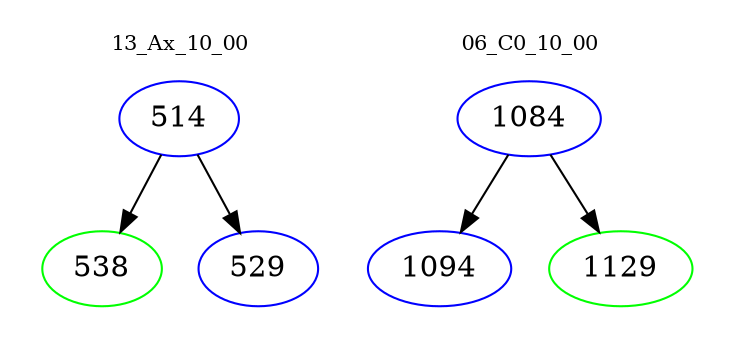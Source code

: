 digraph{
subgraph cluster_0 {
color = white
label = "13_Ax_10_00";
fontsize=10;
T0_514 [label="514", color="blue"]
T0_514 -> T0_538 [color="black"]
T0_538 [label="538", color="green"]
T0_514 -> T0_529 [color="black"]
T0_529 [label="529", color="blue"]
}
subgraph cluster_1 {
color = white
label = "06_C0_10_00";
fontsize=10;
T1_1084 [label="1084", color="blue"]
T1_1084 -> T1_1094 [color="black"]
T1_1094 [label="1094", color="blue"]
T1_1084 -> T1_1129 [color="black"]
T1_1129 [label="1129", color="green"]
}
}
